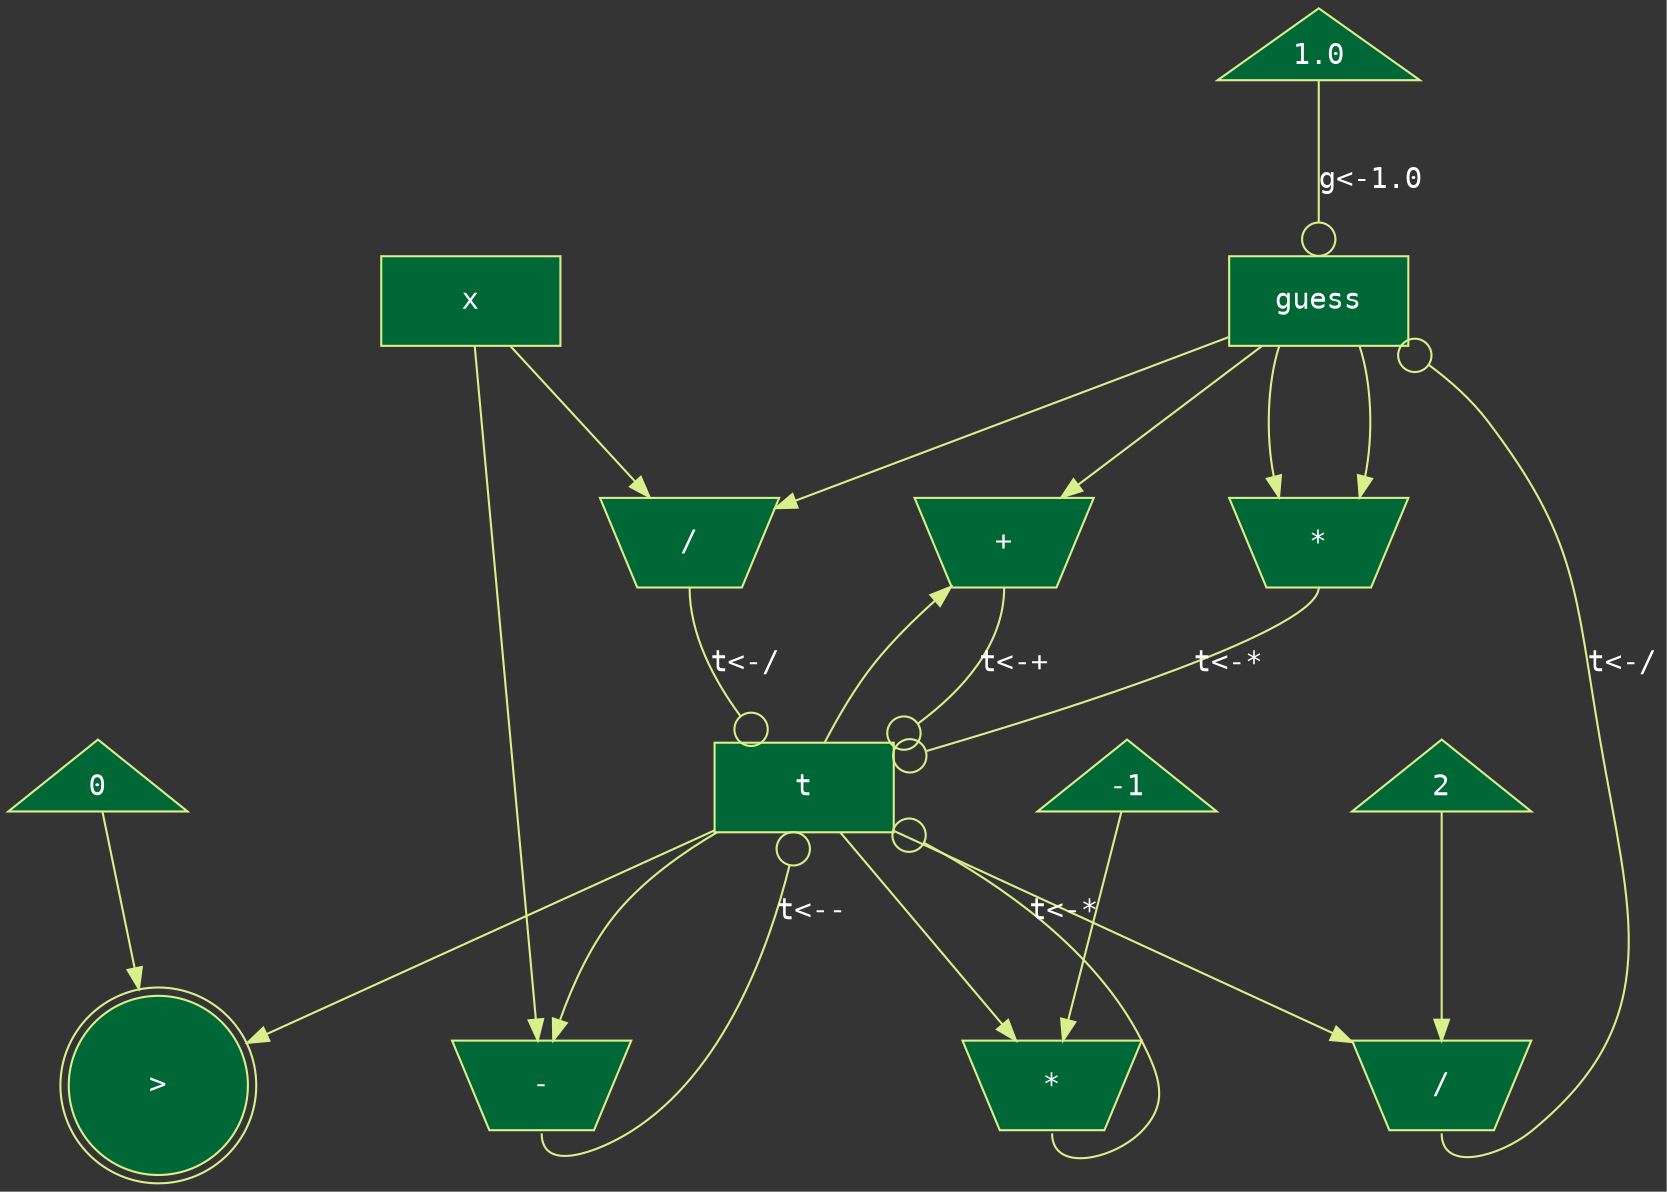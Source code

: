 digraph graph_name {

  graph [
    charset = "UTF-8",
    layout = "dot",
    label = "",
    bgcolor = "#343434",
    fontcolor = white,
    ranksep = 1.0,
    nodesep = 0.9
  ];

  node [
    colorscheme = "rdylgn11",
    style = "filled",
    fontname = "Consolas",
    fontcolor = white,
    color = 7,
    fillcolor = 11,
    height = 0.6,
    width = 1.2
  ];

  edge [
    colorscheme = "rdylgn11",
    fontcolor = white,
    fontname = "Consolas",
    color = 7,
    labelfloat = true
  ];

  // nodes
  guess [shape = box];
  x [shape = box];
  t [shape = box];
  "1.0" [shape = triangle];
  "0" [shape = triangle];
  "-1" [shape = triangle];
  "2" [shape = triangle];
  ">" [shape = doublecircle];
  "-" [shape = invtrapezium];
  "+" [shape = invtrapezium];
  mul1 [label = "*", shape = invtrapezium];
  mul2 [label = "*", shape = invtrapezium];
  div1 [label = "/", shape = invtrapezium];
  div2 [label = "/", shape = invtrapezium];

  // edges
  "1.0" -> guess [label = "g<-1.0", arrowhead = odot, arrowsize = 2];
  guess -> mul1;
  guess -> mul1;
  mul1 -> t [label = "t<-*", arrowhead = odot, arrowsize = 2, tailport = s];
  t -> "-";
  x -> "-";
  "-" -> t [label = "t<--", arrowhead = odot, arrowsize = 2, tailport = s];
  t -> ">";
  "0" -> ">";
  t -> mul2;
  "-1" -> mul2;
  mul2 -> t [label = "t<-*", arrowhead = odot, arrowsize = 2, tailport = s];
  x -> div1;
  guess -> div1;
  div1 -> t [label = "t<-/", arrowhead = odot, arrowsize = 2, tailport = s];
  guess -> "+";
  t -> "+";
  "+" -> t [label = "t<-+", arrowhead = odot, arrowsize = 2, tailport = s];
  t -> div2;
  "2" -> div2;
  div2 -> guess [label = "t<-/", arrowhead = odot, arrowsize = 2, tailport = s];
}

